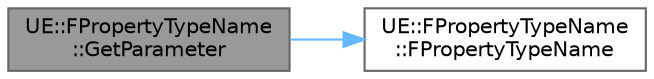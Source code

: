 digraph "UE::FPropertyTypeName::GetParameter"
{
 // INTERACTIVE_SVG=YES
 // LATEX_PDF_SIZE
  bgcolor="transparent";
  edge [fontname=Helvetica,fontsize=10,labelfontname=Helvetica,labelfontsize=10];
  node [fontname=Helvetica,fontsize=10,shape=box,height=0.2,width=0.4];
  rankdir="LR";
  Node1 [id="Node000001",label="UE::FPropertyTypeName\l::GetParameter",height=0.2,width=0.4,color="gray40", fillcolor="grey60", style="filled", fontcolor="black",tooltip="Returns the indexed parameter under the root of this property type name."];
  Node1 -> Node2 [id="edge1_Node000001_Node000002",color="steelblue1",style="solid",tooltip=" "];
  Node2 [id="Node000002",label="UE::FPropertyTypeName\l::FPropertyTypeName",height=0.2,width=0.4,color="grey40", fillcolor="white", style="filled",URL="$d9/d1f/classUE_1_1FPropertyTypeName.html#a35a01b21616864876116b2e2f97735f2",tooltip=" "];
}
